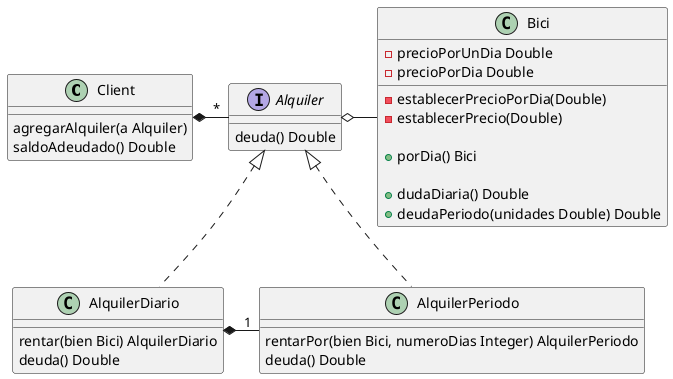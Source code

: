 @startuml

class Client {
        agregarAlquiler(a Alquiler)
        saldoAdeudado() Double
}

interface Alquiler {
        deuda() Double
}

class AlquilerDiario {
        rentar(bien Bici) AlquilerDiario
        deuda() Double
}

class AlquilerPeriodo {
        rentarPor(bien Bici, numeroDias Integer) AlquilerPeriodo
        deuda() Double
}

class Bici {
        - precioPorUnDia Double
        - precioPorDia Double

        - establecerPrecioPorDia(Double)
        - establecerPrecio(Double)

        + porDia() Bici
        
        + dudaDiaria() Double
        + deudaPeriodo(unidades Double) Double
}


Client *- "*" Alquiler

Alquiler o- Bici

Alquiler <|.. AlquilerDiario
Alquiler <|.. AlquilerPeriodo

AlquilerDiario *- "1" AlquilerPeriodo
@enduml 

